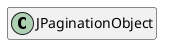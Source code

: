 @startuml
set namespaceSeparator \\
hide members
hide << alias >> circle

class JPaginationObject
@enduml
